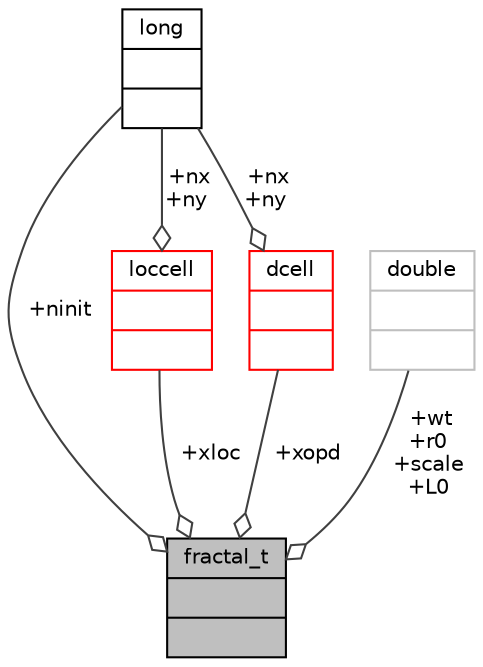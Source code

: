 digraph "fractal_t"
{
 // INTERACTIVE_SVG=YES
  bgcolor="transparent";
  edge [fontname="Helvetica",fontsize="10",labelfontname="Helvetica",labelfontsize="10"];
  node [fontname="Helvetica",fontsize="10",shape=record];
  Node212 [label="{fractal_t\n||}",height=0.2,width=0.4,color="black", fillcolor="grey75", style="filled", fontcolor="black"];
  Node213 -> Node212 [color="grey25",fontsize="10",style="solid",label=" +xloc" ,arrowhead="odiamond",fontname="Helvetica"];
  Node213 [label="{loccell\n||}",height=0.2,width=0.4,color="red",URL="$type_8h.html#structloccell"];
  Node221 -> Node213 [color="grey25",fontsize="10",style="solid",label=" +nx\n+ny" ,arrowhead="odiamond",fontname="Helvetica"];
  Node221 [label="{long\n||}",height=0.2,width=0.4,color="black",URL="$classlong.html"];
  Node227 -> Node212 [color="grey25",fontsize="10",style="solid",label=" +xopd" ,arrowhead="odiamond",fontname="Helvetica"];
  Node227 [label="{dcell\n||}",height=0.2,width=0.4,color="red",URL="$type_8h.html#structdcell"];
  Node221 -> Node227 [color="grey25",fontsize="10",style="solid",label=" +nx\n+ny" ,arrowhead="odiamond",fontname="Helvetica"];
  Node230 -> Node212 [color="grey25",fontsize="10",style="solid",label=" +wt\n+r0\n+scale\n+L0" ,arrowhead="odiamond",fontname="Helvetica"];
  Node230 [label="{double\n||}",height=0.2,width=0.4,color="grey75"];
  Node221 -> Node212 [color="grey25",fontsize="10",style="solid",label=" +ninit" ,arrowhead="odiamond",fontname="Helvetica"];
}
